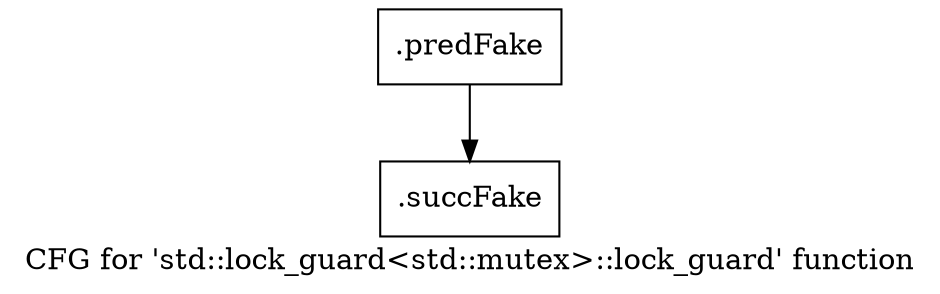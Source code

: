 digraph "CFG for 'std::lock_guard\<std::mutex\>::lock_guard' function" {
	label="CFG for 'std::lock_guard\<std::mutex\>::lock_guard' function";

	Node0x58d37e0 [shape=record,filename="",linenumber="",label="{.predFake}"];
	Node0x58d37e0 -> Node0x509d0b0[ callList="" memoryops="" filename="/mnt/xilinx/Vitis_HLS/2021.2/tps/lnx64/gcc-6.2.0/lib/gcc/x86_64-pc-linux-gnu/6.2.0/../../../../include/c++/6.2.0/bits/std_mutex.h" execusionnum="1771"];
	Node0x509d0b0 [shape=record,filename="/mnt/xilinx/Vitis_HLS/2021.2/tps/lnx64/gcc-6.2.0/lib/gcc/x86_64-pc-linux-gnu/6.2.0/../../../../include/c++/6.2.0/bits/std_mutex.h",linenumber="162",label="{.succFake}"];
}
